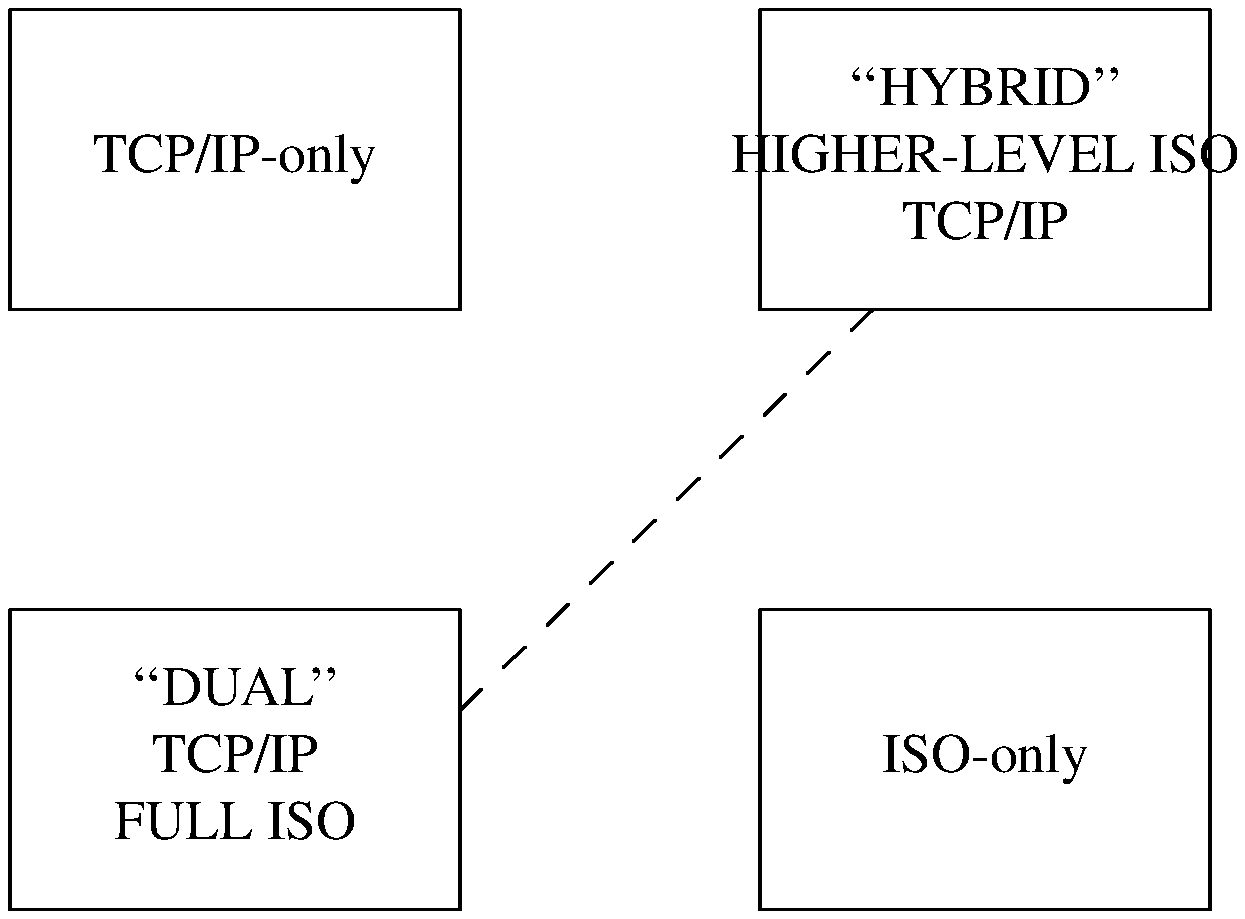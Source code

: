 .PS 6i
.ps 20
## figure 3c
B1:	box "TCP/IP-only"
B2:	box "``HYBRID''" "" "HIGHER-LEVEL ISO" "" "TCP/IP" \
		with .w at (B1.e.x+linewid, B1.e.y)
B3:	box "``DUAL''" "" "TCP/IP" "" "FULL ISO" with .n at (B1.s.x, B1.s.y-lineht)
B4:	box "ISO-only" with .w at (B3.e.x+linewid, B3.e.y)
##
	line dashed from (B2.sw.x+boxwid/4, B2.sw.y) \
		    to (B3.ne.x, B3.ne.y-boxht/3)
##
.PE
